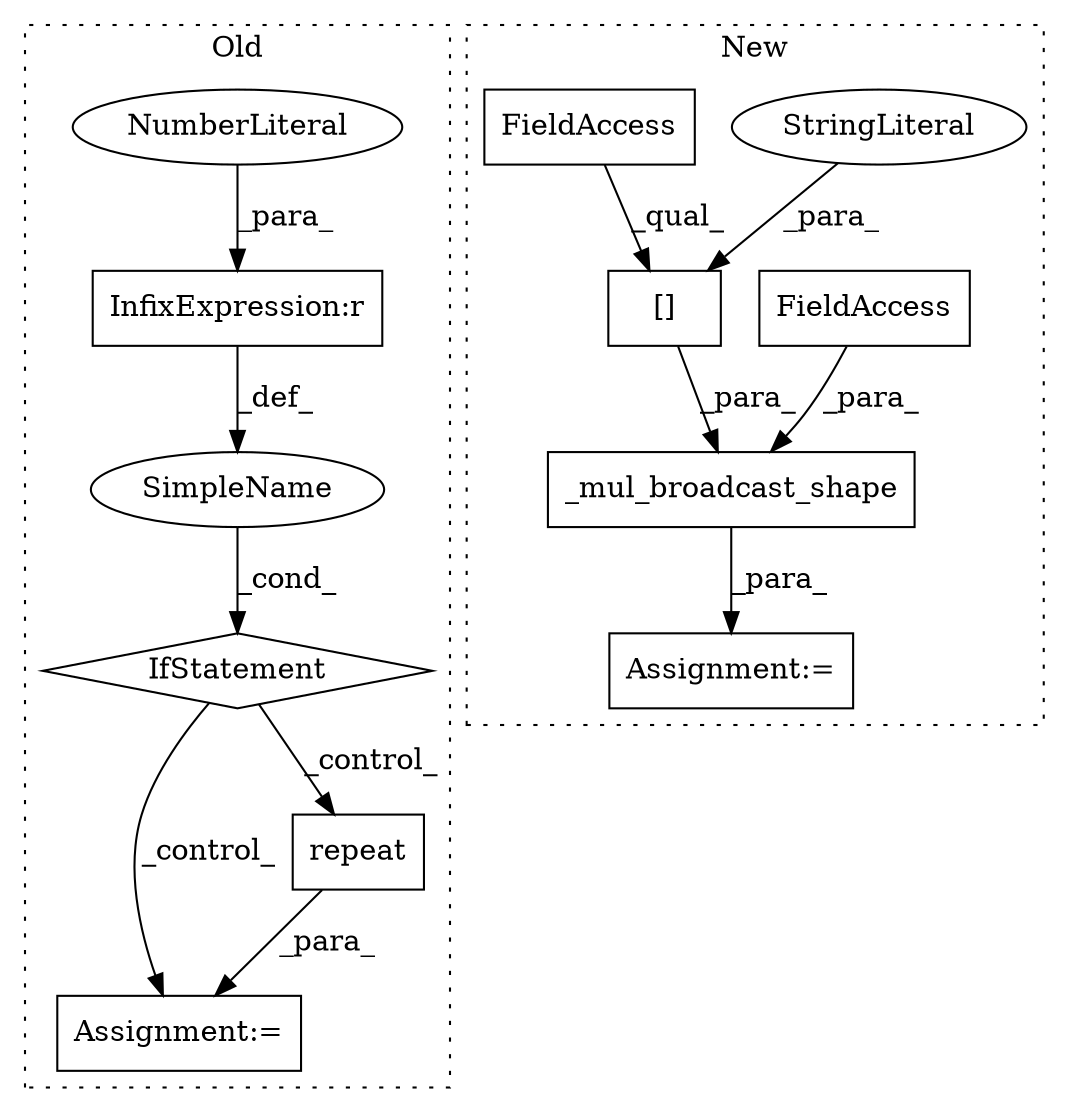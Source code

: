digraph G {
subgraph cluster0 {
1 [label="IfStatement" a="25" s="576,603" l="4,2" shape="diamond"];
3 [label="InfixExpression:r" a="27" s="598" l="4" shape="box"];
6 [label="SimpleName" a="42" s="" l="" shape="ellipse"];
7 [label="Assignment:=" a="7" s="721" l="1" shape="box"];
11 [label="NumberLiteral" a="34" s="602" l="1" shape="ellipse"];
12 [label="repeat" a="32" s="746,784" l="7,1" shape="box"];
label = "Old";
style="dotted";
}
subgraph cluster1 {
2 [label="_mul_broadcast_shape" a="32" s="795,864" l="21,1" shape="box"];
4 [label="FieldAccess" a="22" s="816" l="16" shape="box"];
5 [label="Assignment:=" a="7" s="794" l="1" shape="box"];
8 [label="[]" a="2" s="833,863" l="12,1" shape="box"];
9 [label="StringLiteral" a="45" s="845" l="18" shape="ellipse"];
10 [label="FieldAccess" a="22" s="833" l="11" shape="box"];
label = "New";
style="dotted";
}
1 -> 12 [label="_control_"];
1 -> 7 [label="_control_"];
2 -> 5 [label="_para_"];
3 -> 6 [label="_def_"];
4 -> 2 [label="_para_"];
6 -> 1 [label="_cond_"];
8 -> 2 [label="_para_"];
9 -> 8 [label="_para_"];
10 -> 8 [label="_qual_"];
11 -> 3 [label="_para_"];
12 -> 7 [label="_para_"];
}